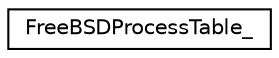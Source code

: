 digraph "Graphical Class Hierarchy"
{
  edge [fontname="Helvetica",fontsize="10",labelfontname="Helvetica",labelfontsize="10"];
  node [fontname="Helvetica",fontsize="10",shape=record];
  rankdir="LR";
  Node0 [label="FreeBSDProcessTable_",height=0.2,width=0.4,color="black", fillcolor="white", style="filled",URL="$structFreeBSDProcessTable__.html"];
}
